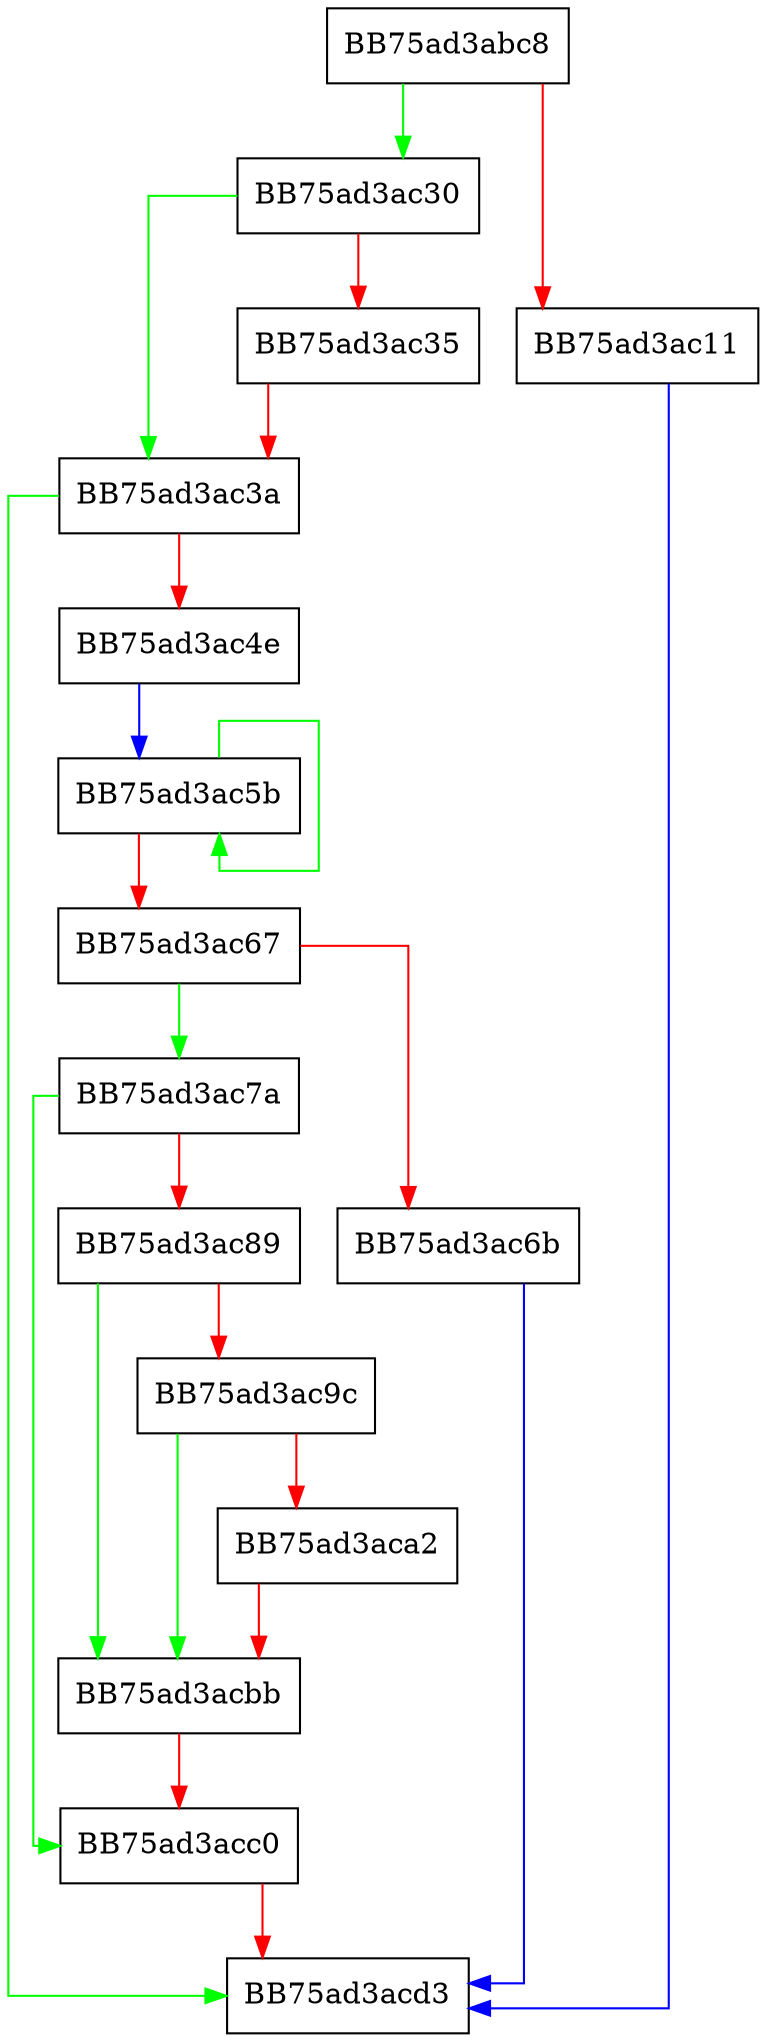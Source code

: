 digraph StopMonitoring {
  node [shape="box"];
  graph [splines=ortho];
  BB75ad3abc8 -> BB75ad3ac30 [color="green"];
  BB75ad3abc8 -> BB75ad3ac11 [color="red"];
  BB75ad3ac11 -> BB75ad3acd3 [color="blue"];
  BB75ad3ac30 -> BB75ad3ac3a [color="green"];
  BB75ad3ac30 -> BB75ad3ac35 [color="red"];
  BB75ad3ac35 -> BB75ad3ac3a [color="red"];
  BB75ad3ac3a -> BB75ad3acd3 [color="green"];
  BB75ad3ac3a -> BB75ad3ac4e [color="red"];
  BB75ad3ac4e -> BB75ad3ac5b [color="blue"];
  BB75ad3ac5b -> BB75ad3ac5b [color="green"];
  BB75ad3ac5b -> BB75ad3ac67 [color="red"];
  BB75ad3ac67 -> BB75ad3ac7a [color="green"];
  BB75ad3ac67 -> BB75ad3ac6b [color="red"];
  BB75ad3ac6b -> BB75ad3acd3 [color="blue"];
  BB75ad3ac7a -> BB75ad3acc0 [color="green"];
  BB75ad3ac7a -> BB75ad3ac89 [color="red"];
  BB75ad3ac89 -> BB75ad3acbb [color="green"];
  BB75ad3ac89 -> BB75ad3ac9c [color="red"];
  BB75ad3ac9c -> BB75ad3acbb [color="green"];
  BB75ad3ac9c -> BB75ad3aca2 [color="red"];
  BB75ad3aca2 -> BB75ad3acbb [color="red"];
  BB75ad3acbb -> BB75ad3acc0 [color="red"];
  BB75ad3acc0 -> BB75ad3acd3 [color="red"];
}